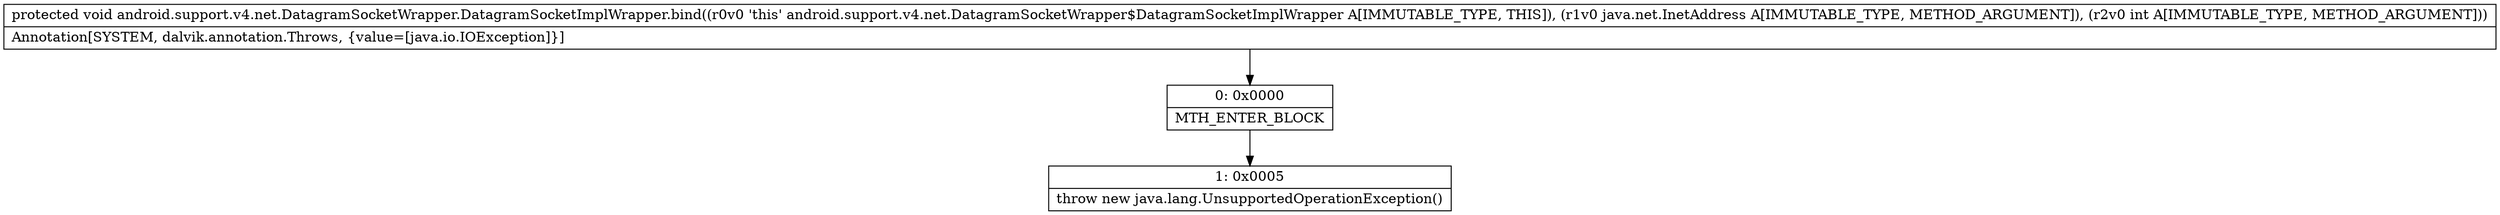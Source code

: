 digraph "CFG forandroid.support.v4.net.DatagramSocketWrapper.DatagramSocketImplWrapper.bind(Ljava\/net\/InetAddress;I)V" {
Node_0 [shape=record,label="{0\:\ 0x0000|MTH_ENTER_BLOCK\l}"];
Node_1 [shape=record,label="{1\:\ 0x0005|throw new java.lang.UnsupportedOperationException()\l}"];
MethodNode[shape=record,label="{protected void android.support.v4.net.DatagramSocketWrapper.DatagramSocketImplWrapper.bind((r0v0 'this' android.support.v4.net.DatagramSocketWrapper$DatagramSocketImplWrapper A[IMMUTABLE_TYPE, THIS]), (r1v0 java.net.InetAddress A[IMMUTABLE_TYPE, METHOD_ARGUMENT]), (r2v0 int A[IMMUTABLE_TYPE, METHOD_ARGUMENT]))  | Annotation[SYSTEM, dalvik.annotation.Throws, \{value=[java.io.IOException]\}]\l}"];
MethodNode -> Node_0;
Node_0 -> Node_1;
}

